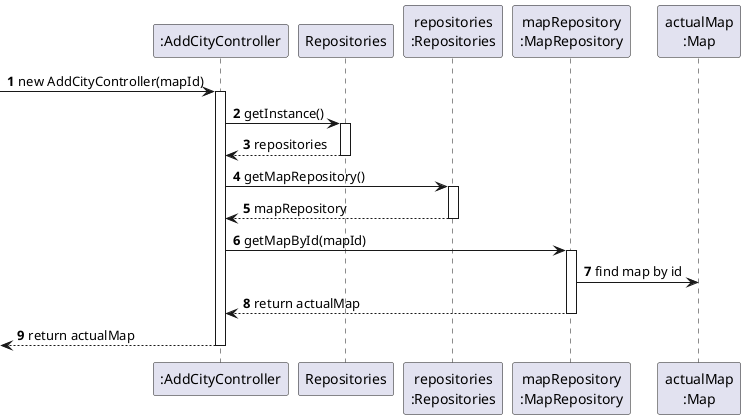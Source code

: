 @startuml
skinparam packageStyle rectangle
skinparam shadowing false
autonumber

participant ":AddCityController" as CTRL
participant "Repositories" as REPOS
participant "repositories\n:Repositories" as REPOS_SINGLETON
participant "mapRepository\n:MapRepository" as MAP_REPO
participant "actualMap\n:Map" as MAP

-> CTRL : new AddCityController(mapId)
activate CTRL
    CTRL -> REPOS : getInstance()
    activate REPOS
        REPOS --> CTRL : repositories
    deactivate REPOS
    CTRL -> REPOS_SINGLETON : getMapRepository()
    activate REPOS_SINGLETON
        REPOS_SINGLETON --> CTRL : mapRepository
    deactivate REPOS_SINGLETON
    CTRL -> MAP_REPO : getMapById(mapId)
    activate MAP_REPO
        MAP_REPO -> MAP : find map by id
        MAP_REPO --> CTRL : return actualMap
    deactivate MAP_REPO
<-- CTRL : return actualMap
deactivate CTRL
@enduml

